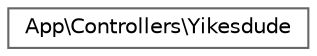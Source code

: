 digraph "Graphical Class Hierarchy"
{
 // LATEX_PDF_SIZE
  bgcolor="transparent";
  edge [fontname=Helvetica,fontsize=10,labelfontname=Helvetica,labelfontsize=10];
  node [fontname=Helvetica,fontsize=10,shape=box,height=0.2,width=0.4];
  rankdir="LR";
  Node0 [id="Node000000",label="App\\Controllers\\Yikesdude",height=0.2,width=0.4,color="grey40", fillcolor="white", style="filled",URL="$classApp_1_1Controllers_1_1Yikesdude.html",tooltip=" "];
}
